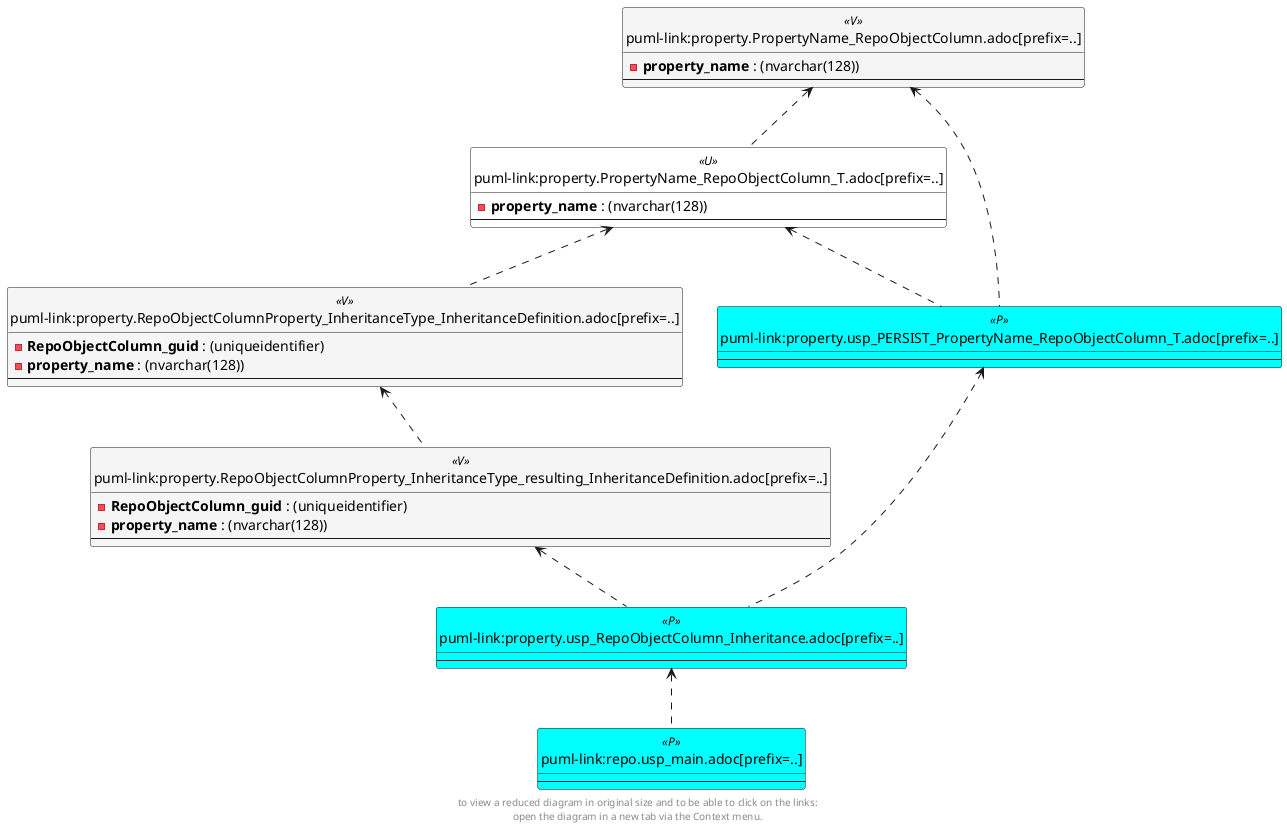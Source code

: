 @startuml
'Left to right direction
top to bottom direction
hide circle
'avoide "." issues:
set namespaceSeparator none


skinparam class {
  BackgroundColor White
  BackgroundColor<<FN>> Yellow
  BackgroundColor<<FS>> Yellow
  BackgroundColor<<FT>> LightGray
  BackgroundColor<<IF>> Yellow
  BackgroundColor<<IS>> Yellow
  BackgroundColor<<P>> Aqua
  BackgroundColor<<PC>> Aqua
  BackgroundColor<<SN>> Yellow
  BackgroundColor<<SO>> SlateBlue
  BackgroundColor<<TF>> LightGray
  BackgroundColor<<TR>> Tomato
  BackgroundColor<<U>> White
  BackgroundColor<<V>> WhiteSmoke
  BackgroundColor<<X>> Aqua
}


entity "puml-link:property.PropertyName_RepoObjectColumn.adoc[prefix=..]" as property.PropertyName_RepoObjectColumn << V >> {
  - **property_name** : (nvarchar(128))
  --
}

entity "puml-link:property.PropertyName_RepoObjectColumn_T.adoc[prefix=..]" as property.PropertyName_RepoObjectColumn_T << U >> {
  - **property_name** : (nvarchar(128))
  --
}

entity "puml-link:property.RepoObjectColumnProperty_InheritanceType_InheritanceDefinition.adoc[prefix=..]" as property.RepoObjectColumnProperty_InheritanceType_InheritanceDefinition << V >> {
  - **RepoObjectColumn_guid** : (uniqueidentifier)
  - **property_name** : (nvarchar(128))
  --
}

entity "puml-link:property.RepoObjectColumnProperty_InheritanceType_resulting_InheritanceDefinition.adoc[prefix=..]" as property.RepoObjectColumnProperty_InheritanceType_resulting_InheritanceDefinition << V >> {
  - **RepoObjectColumn_guid** : (uniqueidentifier)
  - **property_name** : (nvarchar(128))
  --
}

entity "puml-link:property.usp_PERSIST_PropertyName_RepoObjectColumn_T.adoc[prefix=..]" as property.usp_PERSIST_PropertyName_RepoObjectColumn_T << P >> {
  --
}

entity "puml-link:property.usp_RepoObjectColumn_Inheritance.adoc[prefix=..]" as property.usp_RepoObjectColumn_Inheritance << P >> {
  --
}

entity "puml-link:repo.usp_main.adoc[prefix=..]" as repo.usp_main << P >> {
  --
}

property.PropertyName_RepoObjectColumn <.. property.PropertyName_RepoObjectColumn_T
property.PropertyName_RepoObjectColumn <.. property.usp_PERSIST_PropertyName_RepoObjectColumn_T
property.PropertyName_RepoObjectColumn_T <.. property.RepoObjectColumnProperty_InheritanceType_InheritanceDefinition
property.PropertyName_RepoObjectColumn_T <.. property.usp_PERSIST_PropertyName_RepoObjectColumn_T
property.RepoObjectColumnProperty_InheritanceType_InheritanceDefinition <.. property.RepoObjectColumnProperty_InheritanceType_resulting_InheritanceDefinition
property.RepoObjectColumnProperty_InheritanceType_resulting_InheritanceDefinition <.. property.usp_RepoObjectColumn_Inheritance
property.usp_PERSIST_PropertyName_RepoObjectColumn_T <.. property.usp_RepoObjectColumn_Inheritance
property.usp_RepoObjectColumn_Inheritance <.. repo.usp_main
footer
to view a reduced diagram in original size and to be able to click on the links:
open the diagram in a new tab via the Context menu.
end footer

@enduml

